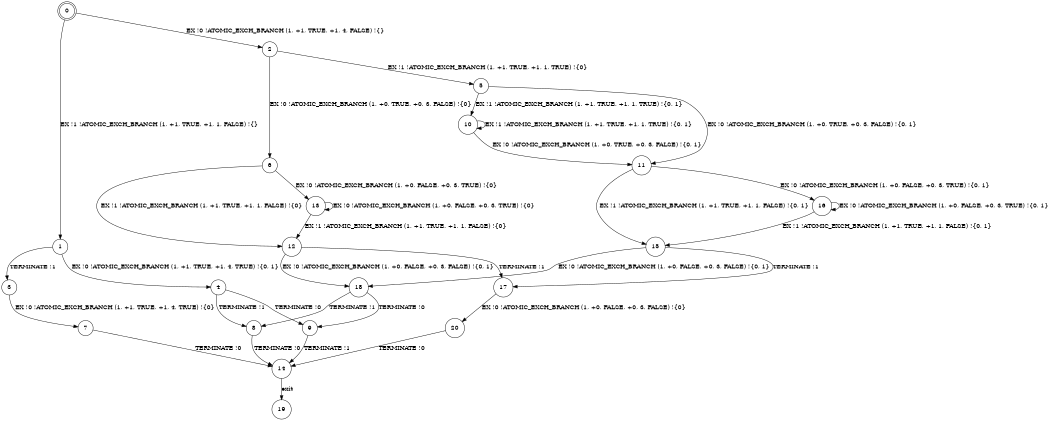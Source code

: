 digraph BCG {
size = "7, 10.5";
center = TRUE;
node [shape = circle];
0 [peripheries = 2];
0 -> 1 [label = "EX !1 !ATOMIC_EXCH_BRANCH (1, +1, TRUE, +1, 1, FALSE) !{}"];
0 -> 2 [label = "EX !0 !ATOMIC_EXCH_BRANCH (1, +1, TRUE, +1, 4, FALSE) !{}"];
1 -> 3 [label = "TERMINATE !1"];
1 -> 4 [label = "EX !0 !ATOMIC_EXCH_BRANCH (1, +1, TRUE, +1, 4, TRUE) !{0, 1}"];
2 -> 5 [label = "EX !1 !ATOMIC_EXCH_BRANCH (1, +1, TRUE, +1, 1, TRUE) !{0}"];
2 -> 6 [label = "EX !0 !ATOMIC_EXCH_BRANCH (1, +0, TRUE, +0, 3, FALSE) !{0}"];
3 -> 7 [label = "EX !0 !ATOMIC_EXCH_BRANCH (1, +1, TRUE, +1, 4, TRUE) !{0}"];
4 -> 8 [label = "TERMINATE !1"];
4 -> 9 [label = "TERMINATE !0"];
5 -> 10 [label = "EX !1 !ATOMIC_EXCH_BRANCH (1, +1, TRUE, +1, 1, TRUE) !{0, 1}"];
5 -> 11 [label = "EX !0 !ATOMIC_EXCH_BRANCH (1, +0, TRUE, +0, 3, FALSE) !{0, 1}"];
6 -> 12 [label = "EX !1 !ATOMIC_EXCH_BRANCH (1, +1, TRUE, +1, 1, FALSE) !{0}"];
6 -> 13 [label = "EX !0 !ATOMIC_EXCH_BRANCH (1, +0, FALSE, +0, 3, TRUE) !{0}"];
7 -> 14 [label = "TERMINATE !0"];
8 -> 14 [label = "TERMINATE !0"];
9 -> 14 [label = "TERMINATE !1"];
10 -> 10 [label = "EX !1 !ATOMIC_EXCH_BRANCH (1, +1, TRUE, +1, 1, TRUE) !{0, 1}"];
10 -> 11 [label = "EX !0 !ATOMIC_EXCH_BRANCH (1, +0, TRUE, +0, 3, FALSE) !{0, 1}"];
11 -> 15 [label = "EX !1 !ATOMIC_EXCH_BRANCH (1, +1, TRUE, +1, 1, FALSE) !{0, 1}"];
11 -> 16 [label = "EX !0 !ATOMIC_EXCH_BRANCH (1, +0, FALSE, +0, 3, TRUE) !{0, 1}"];
12 -> 17 [label = "TERMINATE !1"];
12 -> 18 [label = "EX !0 !ATOMIC_EXCH_BRANCH (1, +0, FALSE, +0, 3, FALSE) !{0, 1}"];
13 -> 12 [label = "EX !1 !ATOMIC_EXCH_BRANCH (1, +1, TRUE, +1, 1, FALSE) !{0}"];
13 -> 13 [label = "EX !0 !ATOMIC_EXCH_BRANCH (1, +0, FALSE, +0, 3, TRUE) !{0}"];
14 -> 19 [label = "exit"];
15 -> 17 [label = "TERMINATE !1"];
15 -> 18 [label = "EX !0 !ATOMIC_EXCH_BRANCH (1, +0, FALSE, +0, 3, FALSE) !{0, 1}"];
16 -> 15 [label = "EX !1 !ATOMIC_EXCH_BRANCH (1, +1, TRUE, +1, 1, FALSE) !{0, 1}"];
16 -> 16 [label = "EX !0 !ATOMIC_EXCH_BRANCH (1, +0, FALSE, +0, 3, TRUE) !{0, 1}"];
17 -> 20 [label = "EX !0 !ATOMIC_EXCH_BRANCH (1, +0, FALSE, +0, 3, FALSE) !{0}"];
18 -> 8 [label = "TERMINATE !1"];
18 -> 9 [label = "TERMINATE !0"];
20 -> 14 [label = "TERMINATE !0"];
}
